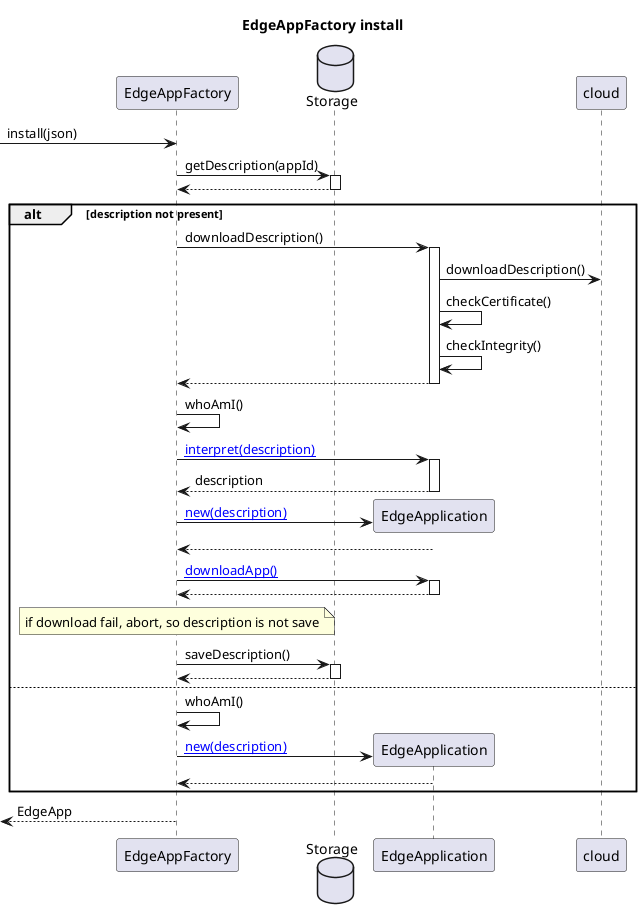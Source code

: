 @startuml
title "EdgeAppFactory install"

participant EdgeAppFactory as EAF
database Storage as Stor
participant EdgeApplication as EApp
participant cloud

[->EAF: install(json)

EAF->Stor ++: getDescription(appId)
Stor-->EAF --:

alt description not present

    EAF->EApp ++: downloadDescription()

    EApp->cloud: downloadDescription()
    EApp->EApp: checkCertificate()
    EApp->EApp: checkIntegrity()

    EApp-->EAF --:

    EAF->EAF: whoAmI()
    EAF->EApp ++: [[http://www.plantuml.com/plantuml/proxy?cache=no&src=https://raw.githubusercontent.com/se-edge/diagrams/develop/ApplicationManager/ComposeApplication.interpret.puml&fmt=svg interpret(description)]]

    EApp-->EAF --: description

    EAF->EApp **: [[http://www.plantuml.com/plantuml/proxy?cache=no&src=https://raw.githubusercontent.com/se-edge/diagrams/develop/ApplicationManager/ComposeApplication.new.puml&fmt=svg new(description)]]
    EApp-->EAF --:

    EAF->EApp ++: [[http://www.plantuml.com/plantuml/proxy?cache=no&src=https://raw.githubusercontent.com/se-edge/diagrams/develop/ApplicationManager/ComposeApplication.downloadApp.puml&fmt=svg downloadApp()]]
    EApp-->EAF --:

    note over EAF: if download fail, abort, so description is not save

    EAF->Stor ++: saveDescription()
    Stor-->EAF --:
else
    EAF->EAF: whoAmI()

    EAF->EApp **: [[http://www.plantuml.com/plantuml/proxy?cache=no&src=https://raw.githubusercontent.com/se-edge/diagrams/develop/ApplicationManager/ComposeApplication.new.puml&fmt=svg new(description)]]
    EApp-->EAF --:
end


EAF-->[: EdgeApp

@enduml
